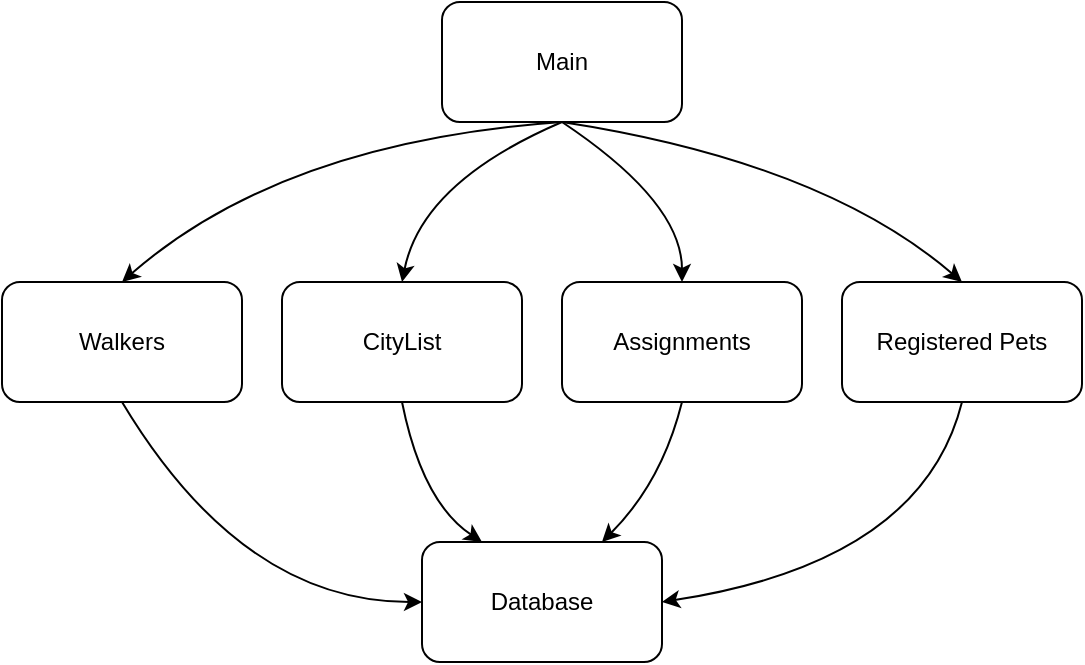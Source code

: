 <mxfile>
    <diagram id="jjLOhTKUHq2ZscBvtvqt" name="Page-1">
        <mxGraphModel dx="2375" dy="1284" grid="1" gridSize="10" guides="1" tooltips="1" connect="1" arrows="1" fold="1" page="1" pageScale="1" pageWidth="850" pageHeight="1100" math="0" shadow="0">
            <root>
                <mxCell id="0"/>
                <mxCell id="1" parent="0"/>
                <mxCell id="19" style="edgeStyle=none;html=1;exitX=0.5;exitY=1;exitDx=0;exitDy=0;rounded=0;curved=1;entryX=0.25;entryY=0;entryDx=0;entryDy=0;" edge="1" parent="1" source="5" target="16">
                    <mxGeometry relative="1" as="geometry">
                        <mxPoint x="210" y="540" as="targetPoint"/>
                        <Array as="points">
                            <mxPoint x="150" y="520"/>
                        </Array>
                    </mxGeometry>
                </mxCell>
                <mxCell id="5" value="CityList" style="rounded=1;whiteSpace=wrap;html=1;" vertex="1" parent="1">
                    <mxGeometry x="80" y="410" width="120" height="60" as="geometry"/>
                </mxCell>
                <mxCell id="21" style="edgeStyle=none;html=1;exitX=0.5;exitY=1;exitDx=0;exitDy=0;entryX=0.75;entryY=0;entryDx=0;entryDy=0;rounded=0;curved=1;" edge="1" parent="1" source="6" target="16">
                    <mxGeometry relative="1" as="geometry">
                        <Array as="points">
                            <mxPoint x="270" y="510"/>
                        </Array>
                    </mxGeometry>
                </mxCell>
                <mxCell id="6" value="Assignments" style="rounded=1;whiteSpace=wrap;html=1;" vertex="1" parent="1">
                    <mxGeometry x="220" y="410" width="120" height="60" as="geometry"/>
                </mxCell>
                <mxCell id="17" style="edgeStyle=none;html=1;exitX=0.5;exitY=1;exitDx=0;exitDy=0;entryX=0;entryY=0.5;entryDx=0;entryDy=0;rounded=0;curved=1;" edge="1" parent="1" source="7" target="16">
                    <mxGeometry relative="1" as="geometry">
                        <Array as="points">
                            <mxPoint x="60" y="570"/>
                        </Array>
                    </mxGeometry>
                </mxCell>
                <mxCell id="7" value="Walkers" style="rounded=1;whiteSpace=wrap;html=1;" vertex="1" parent="1">
                    <mxGeometry x="-60" y="410" width="120" height="60" as="geometry"/>
                </mxCell>
                <mxCell id="18" style="edgeStyle=none;html=1;exitX=0.5;exitY=1;exitDx=0;exitDy=0;entryX=1;entryY=0.5;entryDx=0;entryDy=0;rounded=0;curved=1;" edge="1" parent="1" source="8" target="16">
                    <mxGeometry relative="1" as="geometry">
                        <Array as="points">
                            <mxPoint x="400" y="550"/>
                        </Array>
                    </mxGeometry>
                </mxCell>
                <mxCell id="8" value="Registered Pets" style="rounded=1;whiteSpace=wrap;html=1;" vertex="1" parent="1">
                    <mxGeometry x="360" y="410" width="120" height="60" as="geometry"/>
                </mxCell>
                <mxCell id="12" style="edgeStyle=none;html=1;exitX=0.5;exitY=1;exitDx=0;exitDy=0;entryX=0.5;entryY=0;entryDx=0;entryDy=0;rounded=0;curved=1;" edge="1" parent="1" source="9" target="7">
                    <mxGeometry relative="1" as="geometry">
                        <Array as="points">
                            <mxPoint x="80" y="340"/>
                        </Array>
                    </mxGeometry>
                </mxCell>
                <mxCell id="13" style="edgeStyle=none;html=1;exitX=0.5;exitY=1;exitDx=0;exitDy=0;entryX=0.5;entryY=0;entryDx=0;entryDy=0;rounded=0;curved=1;" edge="1" parent="1" source="9" target="5">
                    <mxGeometry relative="1" as="geometry">
                        <Array as="points">
                            <mxPoint x="150" y="360"/>
                        </Array>
                    </mxGeometry>
                </mxCell>
                <mxCell id="14" style="edgeStyle=none;html=1;exitX=0.5;exitY=1;exitDx=0;exitDy=0;entryX=0.5;entryY=0;entryDx=0;entryDy=0;rounded=0;curved=1;" edge="1" parent="1" source="9" target="6">
                    <mxGeometry relative="1" as="geometry">
                        <Array as="points">
                            <mxPoint x="280" y="370"/>
                        </Array>
                    </mxGeometry>
                </mxCell>
                <mxCell id="15" style="edgeStyle=none;html=1;exitX=0.5;exitY=1;exitDx=0;exitDy=0;entryX=0.5;entryY=0;entryDx=0;entryDy=0;rounded=0;curved=1;" edge="1" parent="1" source="9" target="8">
                    <mxGeometry relative="1" as="geometry">
                        <Array as="points">
                            <mxPoint x="350" y="350"/>
                        </Array>
                    </mxGeometry>
                </mxCell>
                <mxCell id="9" value="Main" style="rounded=1;whiteSpace=wrap;html=1;" vertex="1" parent="1">
                    <mxGeometry x="160" y="270" width="120" height="60" as="geometry"/>
                </mxCell>
                <mxCell id="16" value="Database" style="rounded=1;whiteSpace=wrap;html=1;" vertex="1" parent="1">
                    <mxGeometry x="150" y="540" width="120" height="60" as="geometry"/>
                </mxCell>
            </root>
        </mxGraphModel>
    </diagram>
</mxfile>